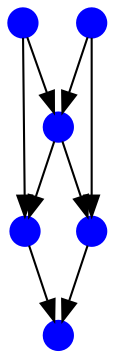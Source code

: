 digraph network {
	rankdir=TB;
	page="8.5, 11";

	node [shape=circle, style=filled, label="", width=0.2, height=0.2,color=blue]; "VdfTestUtils::DependencyCallbackNode gn1";
	node [shape=circle, style=filled, label="", width=0.2, height=0.2,color=blue]; "VdfTestUtils::DependencyCallbackNode gn2";
	node [shape=circle, style=filled, label="", width=0.2, height=0.2,color=blue]; "VdfTestUtils::DependencyCallbackNode mon";
	node [shape=circle, style=filled, label="", width=0.2, height=0.2,color=blue]; "VdfTestUtils::DependencyCallbackNode tn1";
	node [shape=circle, style=filled, label="", width=0.2, height=0.2,color=blue]; "VdfTestUtils::DependencyCallbackNode tn2";
	node [shape=circle, style=filled, label="", width=0.2, height=0.2,color=blue]; "VdfTestUtils::DependencyCallbackNode tn3";
		"VdfTestUtils::DependencyCallbackNode gn1" -> "VdfTestUtils::DependencyCallbackNode mon";
		"VdfTestUtils::DependencyCallbackNode gn2" -> "VdfTestUtils::DependencyCallbackNode mon";
		"VdfTestUtils::DependencyCallbackNode gn1" -> "VdfTestUtils::DependencyCallbackNode tn1";
		"VdfTestUtils::DependencyCallbackNode mon" -> "VdfTestUtils::DependencyCallbackNode tn1";
		"VdfTestUtils::DependencyCallbackNode mon" -> "VdfTestUtils::DependencyCallbackNode tn2";
		"VdfTestUtils::DependencyCallbackNode gn2" -> "VdfTestUtils::DependencyCallbackNode tn2";
		"VdfTestUtils::DependencyCallbackNode tn1" -> "VdfTestUtils::DependencyCallbackNode tn3";
		"VdfTestUtils::DependencyCallbackNode tn2" -> "VdfTestUtils::DependencyCallbackNode tn3";
}

